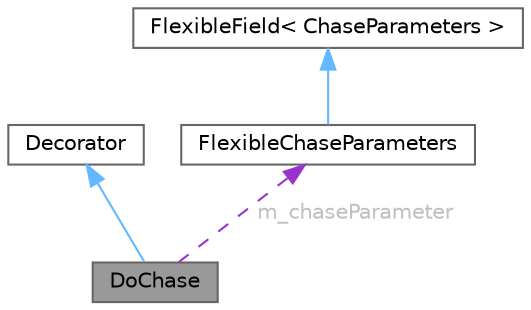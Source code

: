 digraph "DoChase"
{
 // LATEX_PDF_SIZE
  bgcolor="transparent";
  edge [fontname=Helvetica,fontsize=10,labelfontname=Helvetica,labelfontsize=10];
  node [fontname=Helvetica,fontsize=10,shape=box,height=0.2,width=0.4];
  Node1 [id="Node000001",label="DoChase",height=0.2,width=0.4,color="gray40", fillcolor="grey60", style="filled", fontcolor="black",tooltip="敵がチェイスを継続するか判断するDecorator　伊波"];
  Node2 -> Node1 [id="edge1_Node000001_Node000002",dir="back",color="steelblue1",style="solid",tooltip=" "];
  Node2 [id="Node000002",label="Decorator",height=0.2,width=0.4,color="gray40", fillcolor="white", style="filled",tooltip=" "];
  Node3 -> Node1 [id="edge2_Node000001_Node000003",dir="back",color="darkorchid3",style="dashed",tooltip=" ",label=" m_chaseParameter",fontcolor="grey" ];
  Node3 [id="Node000003",label="FlexibleChaseParameters",height=0.2,width=0.4,color="gray40", fillcolor="white", style="filled",URL="$class_flexible_chase_parameters.html",tooltip=" "];
  Node4 -> Node3 [id="edge3_Node000003_Node000004",dir="back",color="steelblue1",style="solid",tooltip=" "];
  Node4 [id="Node000004",label="FlexibleField\< ChaseParameters \>",height=0.2,width=0.4,color="gray40", fillcolor="white", style="filled",tooltip=" "];
}
